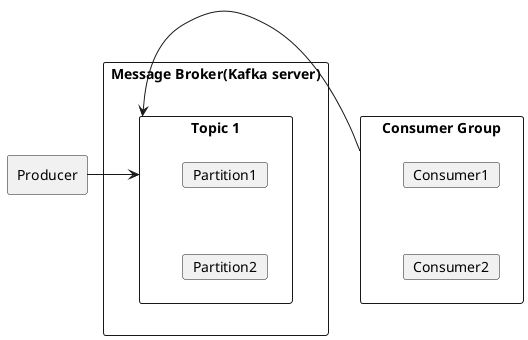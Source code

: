 @startuml



rectangle Producer {

}

rectangle Broker as "Message Broker(Kafka server)" {
	rectangle topic as "Topic 1" {
		card Partition1
		card Partition2

		Partition1 -[hidden]d- Partition2
	}
}

rectangle Consumer as "Consumer Group" {
		card Consumer1
		card Consumer2
		Consumer1 -[hidden]d- Consumer2
}

Producer -r-> topic
topic <-r- Consumer



@enduml